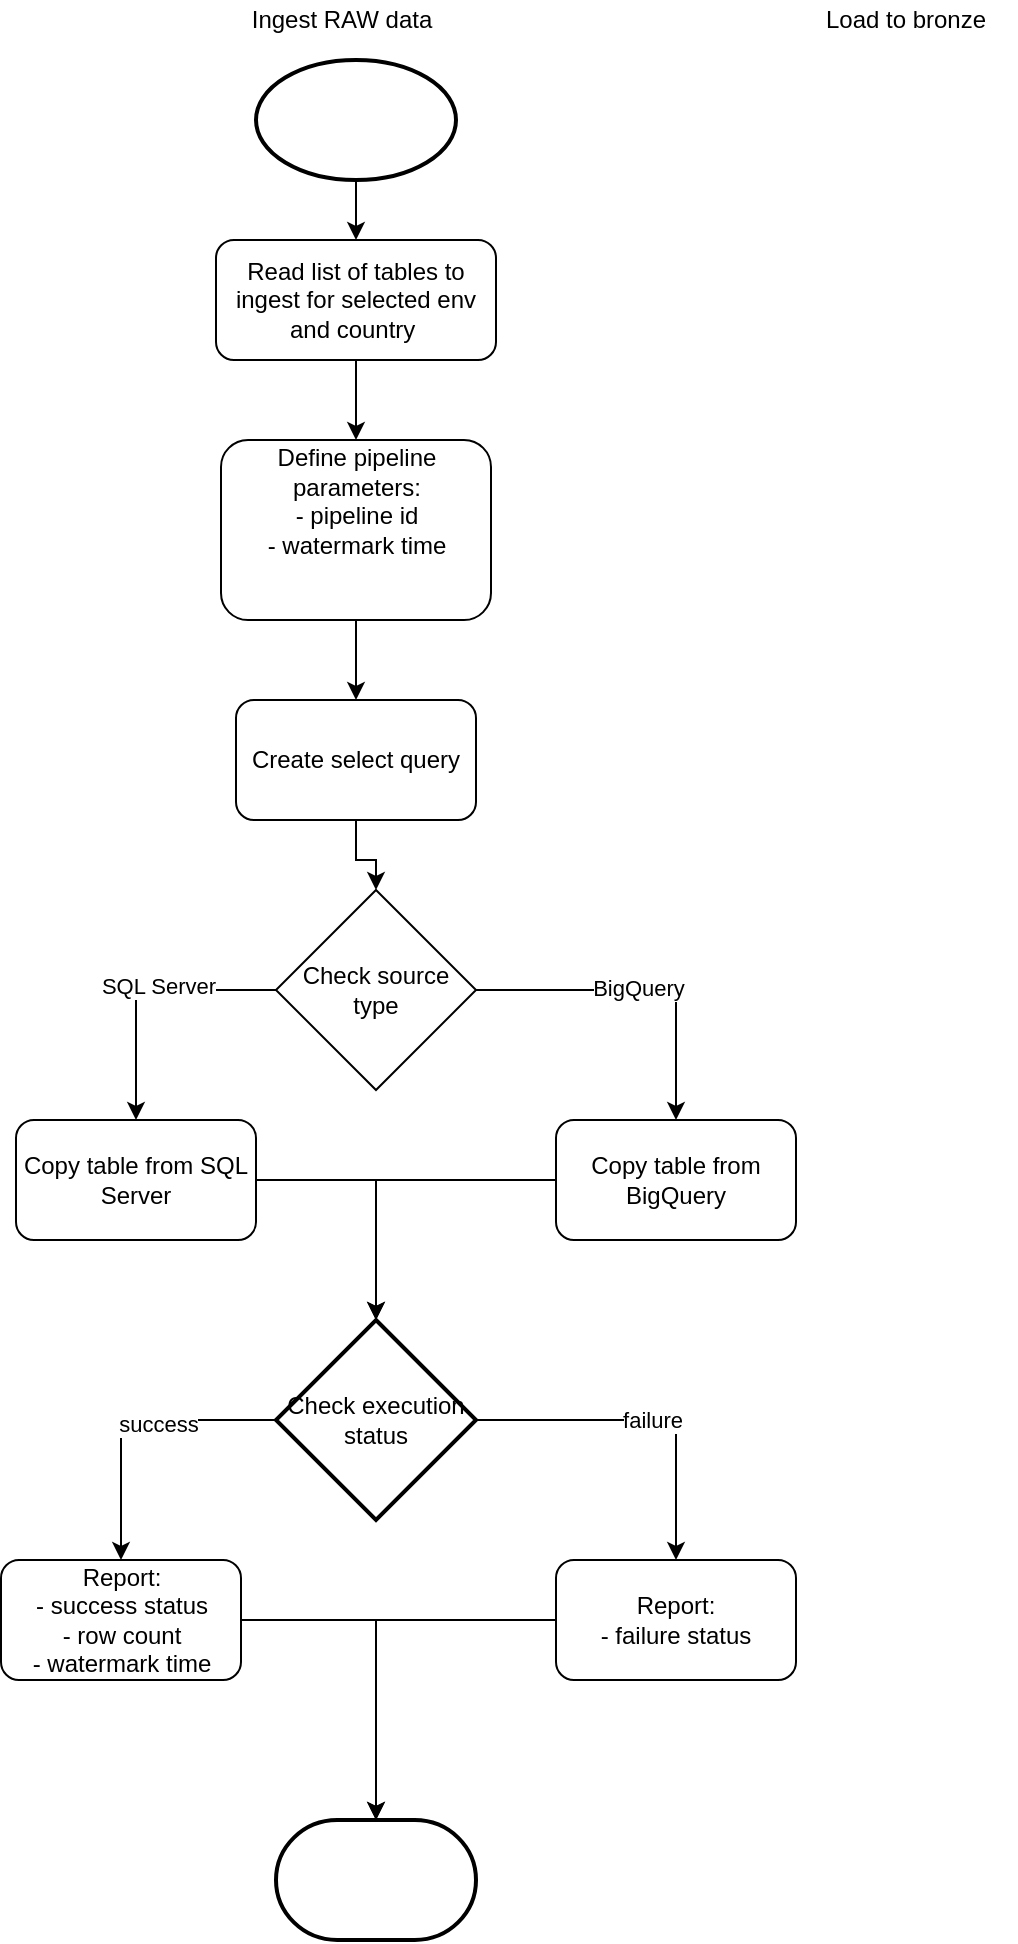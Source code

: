 <mxfile version="24.7.15">
  <diagram id="C5RBs43oDa-KdzZeNtuy" name="Page-1">
    <mxGraphModel dx="1050" dy="522" grid="1" gridSize="10" guides="1" tooltips="1" connect="1" arrows="1" fold="1" page="1" pageScale="1" pageWidth="827" pageHeight="1169" math="0" shadow="0">
      <root>
        <mxCell id="WIyWlLk6GJQsqaUBKTNV-0" />
        <mxCell id="WIyWlLk6GJQsqaUBKTNV-1" parent="WIyWlLk6GJQsqaUBKTNV-0" />
        <mxCell id="A-B3xuJIqng0p3WssyE_-26" style="edgeStyle=orthogonalEdgeStyle;rounded=0;orthogonalLoop=1;jettySize=auto;html=1;" edge="1" parent="WIyWlLk6GJQsqaUBKTNV-1" source="WIyWlLk6GJQsqaUBKTNV-3" target="A-B3xuJIqng0p3WssyE_-0">
          <mxGeometry relative="1" as="geometry" />
        </mxCell>
        <mxCell id="WIyWlLk6GJQsqaUBKTNV-3" value="Read list of tables to ingest for selected env and country&amp;nbsp;" style="rounded=1;whiteSpace=wrap;html=1;fontSize=12;glass=0;strokeWidth=1;shadow=0;" parent="WIyWlLk6GJQsqaUBKTNV-1" vertex="1">
          <mxGeometry x="150" y="160" width="140" height="60" as="geometry" />
        </mxCell>
        <mxCell id="A-B3xuJIqng0p3WssyE_-27" style="edgeStyle=orthogonalEdgeStyle;rounded=0;orthogonalLoop=1;jettySize=auto;html=1;" edge="1" parent="WIyWlLk6GJQsqaUBKTNV-1" source="A-B3xuJIqng0p3WssyE_-0" target="A-B3xuJIqng0p3WssyE_-9">
          <mxGeometry relative="1" as="geometry" />
        </mxCell>
        <mxCell id="A-B3xuJIqng0p3WssyE_-0" value="Define pipeline parameters:&lt;div&gt;- pipeline id&lt;/div&gt;&lt;div&gt;- watermark time&lt;/div&gt;&lt;div&gt;&lt;br&gt;&lt;div&gt;&lt;br&gt;&lt;/div&gt;&lt;/div&gt;" style="rounded=1;whiteSpace=wrap;html=1;" vertex="1" parent="WIyWlLk6GJQsqaUBKTNV-1">
          <mxGeometry x="152.5" y="260" width="135" height="90" as="geometry" />
        </mxCell>
        <mxCell id="A-B3xuJIqng0p3WssyE_-14" style="edgeStyle=orthogonalEdgeStyle;rounded=0;orthogonalLoop=1;jettySize=auto;html=1;" edge="1" parent="WIyWlLk6GJQsqaUBKTNV-1" source="A-B3xuJIqng0p3WssyE_-1" target="A-B3xuJIqng0p3WssyE_-13">
          <mxGeometry relative="1" as="geometry" />
        </mxCell>
        <mxCell id="A-B3xuJIqng0p3WssyE_-1" value="Copy table from SQL Server" style="rounded=1;whiteSpace=wrap;html=1;" vertex="1" parent="WIyWlLk6GJQsqaUBKTNV-1">
          <mxGeometry x="50" y="600" width="120" height="60" as="geometry" />
        </mxCell>
        <mxCell id="A-B3xuJIqng0p3WssyE_-15" style="edgeStyle=orthogonalEdgeStyle;rounded=0;orthogonalLoop=1;jettySize=auto;html=1;" edge="1" parent="WIyWlLk6GJQsqaUBKTNV-1" source="A-B3xuJIqng0p3WssyE_-2" target="A-B3xuJIqng0p3WssyE_-13">
          <mxGeometry relative="1" as="geometry" />
        </mxCell>
        <mxCell id="A-B3xuJIqng0p3WssyE_-2" value="Copy table from BigQuery" style="rounded=1;whiteSpace=wrap;html=1;" vertex="1" parent="WIyWlLk6GJQsqaUBKTNV-1">
          <mxGeometry x="320" y="600" width="120" height="60" as="geometry" />
        </mxCell>
        <mxCell id="A-B3xuJIqng0p3WssyE_-4" style="edgeStyle=orthogonalEdgeStyle;rounded=0;orthogonalLoop=1;jettySize=auto;html=1;" edge="1" parent="WIyWlLk6GJQsqaUBKTNV-1" source="A-B3xuJIqng0p3WssyE_-3" target="A-B3xuJIqng0p3WssyE_-1">
          <mxGeometry relative="1" as="geometry">
            <mxPoint x="103" y="370" as="targetPoint" />
          </mxGeometry>
        </mxCell>
        <mxCell id="A-B3xuJIqng0p3WssyE_-5" value="SQL Server" style="edgeLabel;html=1;align=center;verticalAlign=middle;resizable=0;points=[];" vertex="1" connectable="0" parent="A-B3xuJIqng0p3WssyE_-4">
          <mxGeometry x="-0.122" y="-2" relative="1" as="geometry">
            <mxPoint as="offset" />
          </mxGeometry>
        </mxCell>
        <mxCell id="A-B3xuJIqng0p3WssyE_-6" style="edgeStyle=orthogonalEdgeStyle;rounded=0;orthogonalLoop=1;jettySize=auto;html=1;" edge="1" parent="WIyWlLk6GJQsqaUBKTNV-1" source="A-B3xuJIqng0p3WssyE_-3" target="A-B3xuJIqng0p3WssyE_-2">
          <mxGeometry relative="1" as="geometry">
            <mxPoint x="357" y="380" as="targetPoint" />
          </mxGeometry>
        </mxCell>
        <mxCell id="A-B3xuJIqng0p3WssyE_-7" value="BigQuery" style="edgeLabel;html=1;align=center;verticalAlign=middle;resizable=0;points=[];" vertex="1" connectable="0" parent="A-B3xuJIqng0p3WssyE_-6">
          <mxGeometry x="-0.017" y="1" relative="1" as="geometry">
            <mxPoint as="offset" />
          </mxGeometry>
        </mxCell>
        <mxCell id="A-B3xuJIqng0p3WssyE_-3" value="Check source type" style="rhombus;whiteSpace=wrap;html=1;" vertex="1" parent="WIyWlLk6GJQsqaUBKTNV-1">
          <mxGeometry x="180" y="485" width="100" height="100" as="geometry" />
        </mxCell>
        <mxCell id="A-B3xuJIqng0p3WssyE_-28" style="edgeStyle=orthogonalEdgeStyle;rounded=0;orthogonalLoop=1;jettySize=auto;html=1;" edge="1" parent="WIyWlLk6GJQsqaUBKTNV-1" source="A-B3xuJIqng0p3WssyE_-9" target="A-B3xuJIqng0p3WssyE_-3">
          <mxGeometry relative="1" as="geometry" />
        </mxCell>
        <mxCell id="A-B3xuJIqng0p3WssyE_-9" value="Create select query" style="rounded=1;whiteSpace=wrap;html=1;" vertex="1" parent="WIyWlLk6GJQsqaUBKTNV-1">
          <mxGeometry x="160" y="390" width="120" height="60" as="geometry" />
        </mxCell>
        <mxCell id="A-B3xuJIqng0p3WssyE_-17" style="edgeStyle=orthogonalEdgeStyle;rounded=0;orthogonalLoop=1;jettySize=auto;html=1;" edge="1" parent="WIyWlLk6GJQsqaUBKTNV-1" source="A-B3xuJIqng0p3WssyE_-13" target="A-B3xuJIqng0p3WssyE_-16">
          <mxGeometry relative="1" as="geometry" />
        </mxCell>
        <mxCell id="A-B3xuJIqng0p3WssyE_-18" value="success" style="edgeLabel;html=1;align=center;verticalAlign=middle;resizable=0;points=[];" vertex="1" connectable="0" parent="A-B3xuJIqng0p3WssyE_-17">
          <mxGeometry x="-0.197" y="2" relative="1" as="geometry">
            <mxPoint as="offset" />
          </mxGeometry>
        </mxCell>
        <mxCell id="A-B3xuJIqng0p3WssyE_-20" style="edgeStyle=orthogonalEdgeStyle;rounded=0;orthogonalLoop=1;jettySize=auto;html=1;" edge="1" parent="WIyWlLk6GJQsqaUBKTNV-1" source="A-B3xuJIqng0p3WssyE_-13" target="A-B3xuJIqng0p3WssyE_-19">
          <mxGeometry relative="1" as="geometry" />
        </mxCell>
        <mxCell id="A-B3xuJIqng0p3WssyE_-21" value="failure" style="edgeLabel;html=1;align=center;verticalAlign=middle;resizable=0;points=[];" vertex="1" connectable="0" parent="A-B3xuJIqng0p3WssyE_-20">
          <mxGeometry x="0.033" relative="1" as="geometry">
            <mxPoint as="offset" />
          </mxGeometry>
        </mxCell>
        <mxCell id="A-B3xuJIqng0p3WssyE_-13" value="Check execution status" style="strokeWidth=2;html=1;shape=mxgraph.flowchart.decision;whiteSpace=wrap;" vertex="1" parent="WIyWlLk6GJQsqaUBKTNV-1">
          <mxGeometry x="180" y="700" width="100" height="100" as="geometry" />
        </mxCell>
        <mxCell id="A-B3xuJIqng0p3WssyE_-31" style="edgeStyle=orthogonalEdgeStyle;rounded=0;orthogonalLoop=1;jettySize=auto;html=1;" edge="1" parent="WIyWlLk6GJQsqaUBKTNV-1" source="A-B3xuJIqng0p3WssyE_-16" target="A-B3xuJIqng0p3WssyE_-30">
          <mxGeometry relative="1" as="geometry" />
        </mxCell>
        <mxCell id="A-B3xuJIqng0p3WssyE_-16" value="Report:&lt;div&gt;- success status&lt;/div&gt;&lt;div&gt;- row count&lt;/div&gt;&lt;div&gt;&lt;span style=&quot;background-color: initial;&quot;&gt;- watermark time&lt;/span&gt;&lt;/div&gt;" style="rounded=1;whiteSpace=wrap;html=1;" vertex="1" parent="WIyWlLk6GJQsqaUBKTNV-1">
          <mxGeometry x="42.5" y="820" width="120" height="60" as="geometry" />
        </mxCell>
        <mxCell id="A-B3xuJIqng0p3WssyE_-32" style="edgeStyle=orthogonalEdgeStyle;rounded=0;orthogonalLoop=1;jettySize=auto;html=1;" edge="1" parent="WIyWlLk6GJQsqaUBKTNV-1" source="A-B3xuJIqng0p3WssyE_-19" target="A-B3xuJIqng0p3WssyE_-30">
          <mxGeometry relative="1" as="geometry" />
        </mxCell>
        <mxCell id="A-B3xuJIqng0p3WssyE_-19" value="Report:&lt;div&gt;- failure status&lt;/div&gt;" style="rounded=1;whiteSpace=wrap;html=1;" vertex="1" parent="WIyWlLk6GJQsqaUBKTNV-1">
          <mxGeometry x="320" y="820" width="120" height="60" as="geometry" />
        </mxCell>
        <mxCell id="A-B3xuJIqng0p3WssyE_-23" value="Ingest RAW data" style="text;html=1;align=center;verticalAlign=middle;whiteSpace=wrap;rounded=0;" vertex="1" parent="WIyWlLk6GJQsqaUBKTNV-1">
          <mxGeometry x="157.5" y="40" width="110" height="20" as="geometry" />
        </mxCell>
        <mxCell id="A-B3xuJIqng0p3WssyE_-25" style="edgeStyle=orthogonalEdgeStyle;rounded=0;orthogonalLoop=1;jettySize=auto;html=1;" edge="1" parent="WIyWlLk6GJQsqaUBKTNV-1" source="A-B3xuJIqng0p3WssyE_-24" target="WIyWlLk6GJQsqaUBKTNV-3">
          <mxGeometry relative="1" as="geometry" />
        </mxCell>
        <mxCell id="A-B3xuJIqng0p3WssyE_-24" value="" style="strokeWidth=2;html=1;shape=mxgraph.flowchart.start_1;whiteSpace=wrap;" vertex="1" parent="WIyWlLk6GJQsqaUBKTNV-1">
          <mxGeometry x="170" y="70" width="100" height="60" as="geometry" />
        </mxCell>
        <mxCell id="A-B3xuJIqng0p3WssyE_-29" value="Load to bronze" style="text;html=1;align=center;verticalAlign=middle;whiteSpace=wrap;rounded=0;" vertex="1" parent="WIyWlLk6GJQsqaUBKTNV-1">
          <mxGeometry x="440" y="40" width="110" height="20" as="geometry" />
        </mxCell>
        <mxCell id="A-B3xuJIqng0p3WssyE_-30" value="" style="strokeWidth=2;html=1;shape=mxgraph.flowchart.terminator;whiteSpace=wrap;" vertex="1" parent="WIyWlLk6GJQsqaUBKTNV-1">
          <mxGeometry x="180" y="950" width="100" height="60" as="geometry" />
        </mxCell>
      </root>
    </mxGraphModel>
  </diagram>
</mxfile>
